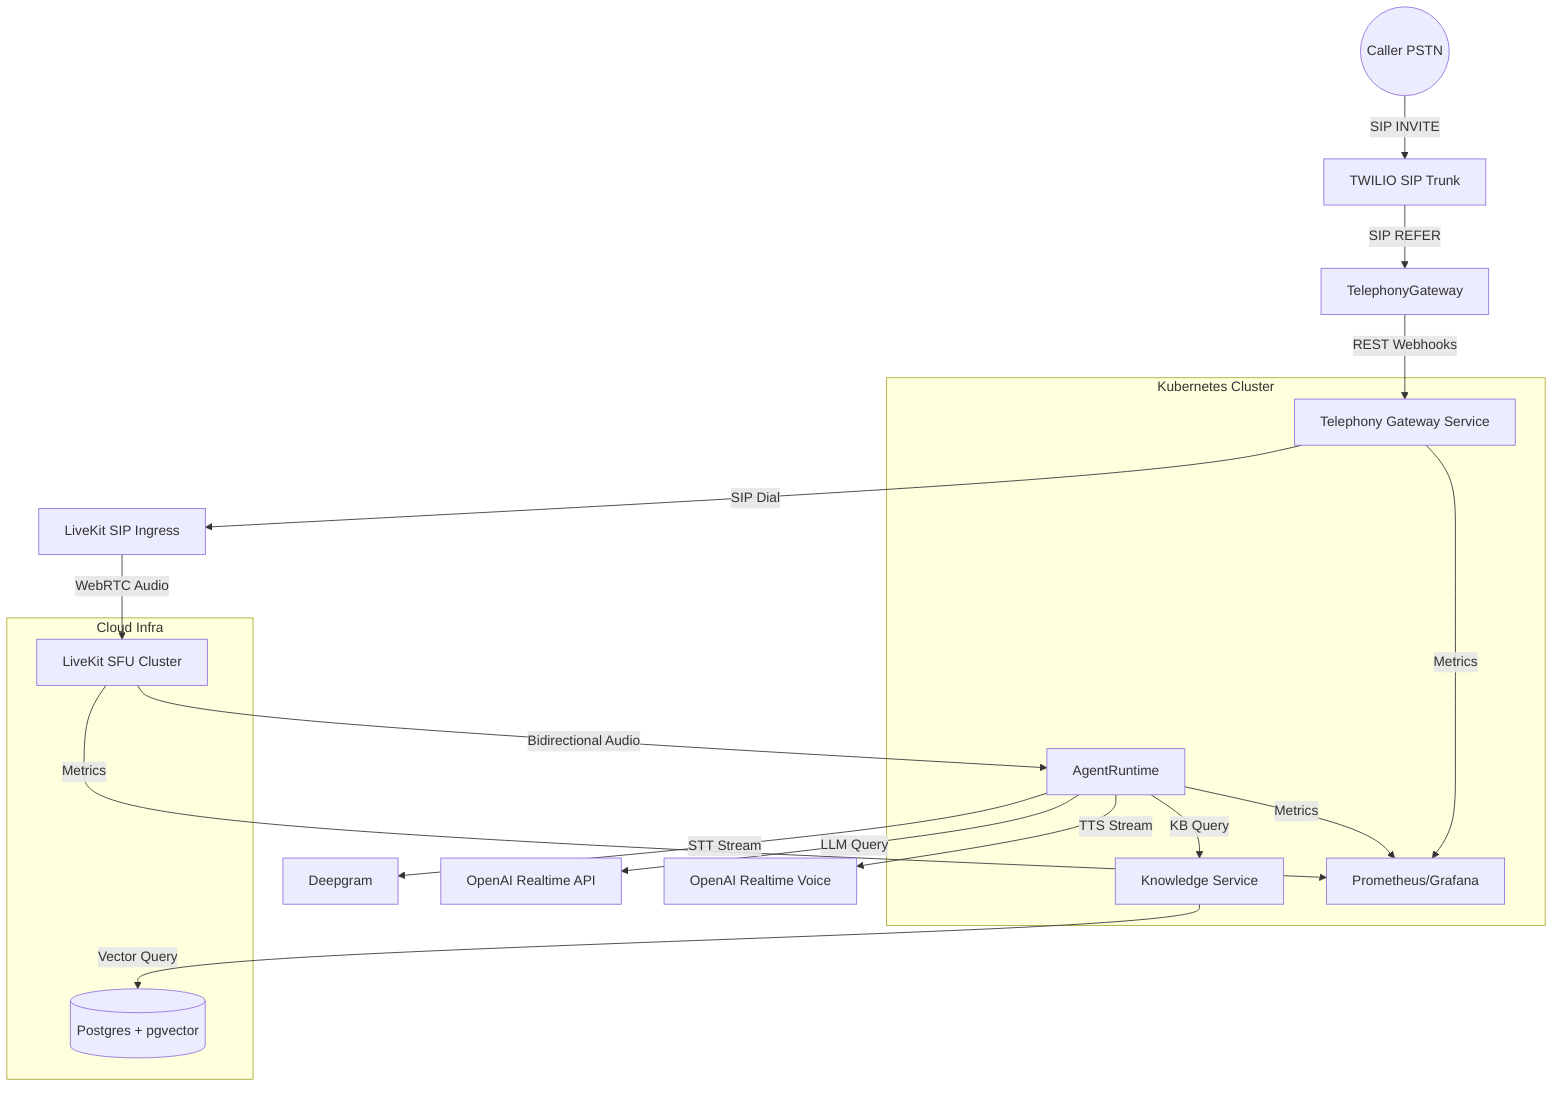 graph TD
  Caller((Caller PSTN)) -->|SIP INVITE| TwilioSIP[TWILIO SIP Trunk]
  TwilioSIP -->|SIP REFER| TelephonyGateway
  TelephonyGateway -->|REST Webhooks| TelephonyGatewayAPI[Telephony Gateway Service]
  TelephonyGatewayAPI -->|SIP Dial| LiveKitSIP[LiveKit SIP Ingress]
  LiveKitSIP -->|WebRTC Audio| LiveKitSFU[LiveKit SFU Cluster]
  LiveKitSFU -->|Bidirectional Audio| AgentRuntime
  AgentRuntime -->|STT Stream| Deepgram
  AgentRuntime -->|LLM Query| OpenAIRealtime[OpenAI Realtime API]
  AgentRuntime -->|KB Query| KnowledgeSvc[Knowledge Service]
  KnowledgeSvc -->|Vector Query| PGVector[(Postgres + pgvector)]
  AgentRuntime -->|TTS Stream| OpenAIVoice[OpenAI Realtime Voice]
  AgentRuntime -->|Metrics| Observability[Prometheus/Grafana]
  TelephonyGatewayAPI -->|Metrics| Observability
  LiveKitSFU -->|Metrics| Observability
  subgraph Kubernetes Cluster
    TelephonyGatewayAPI
    AgentRuntime
    KnowledgeSvc
    Observability
  end
  subgraph Cloud Infra
    LiveKitSFU
    PGVector
  end